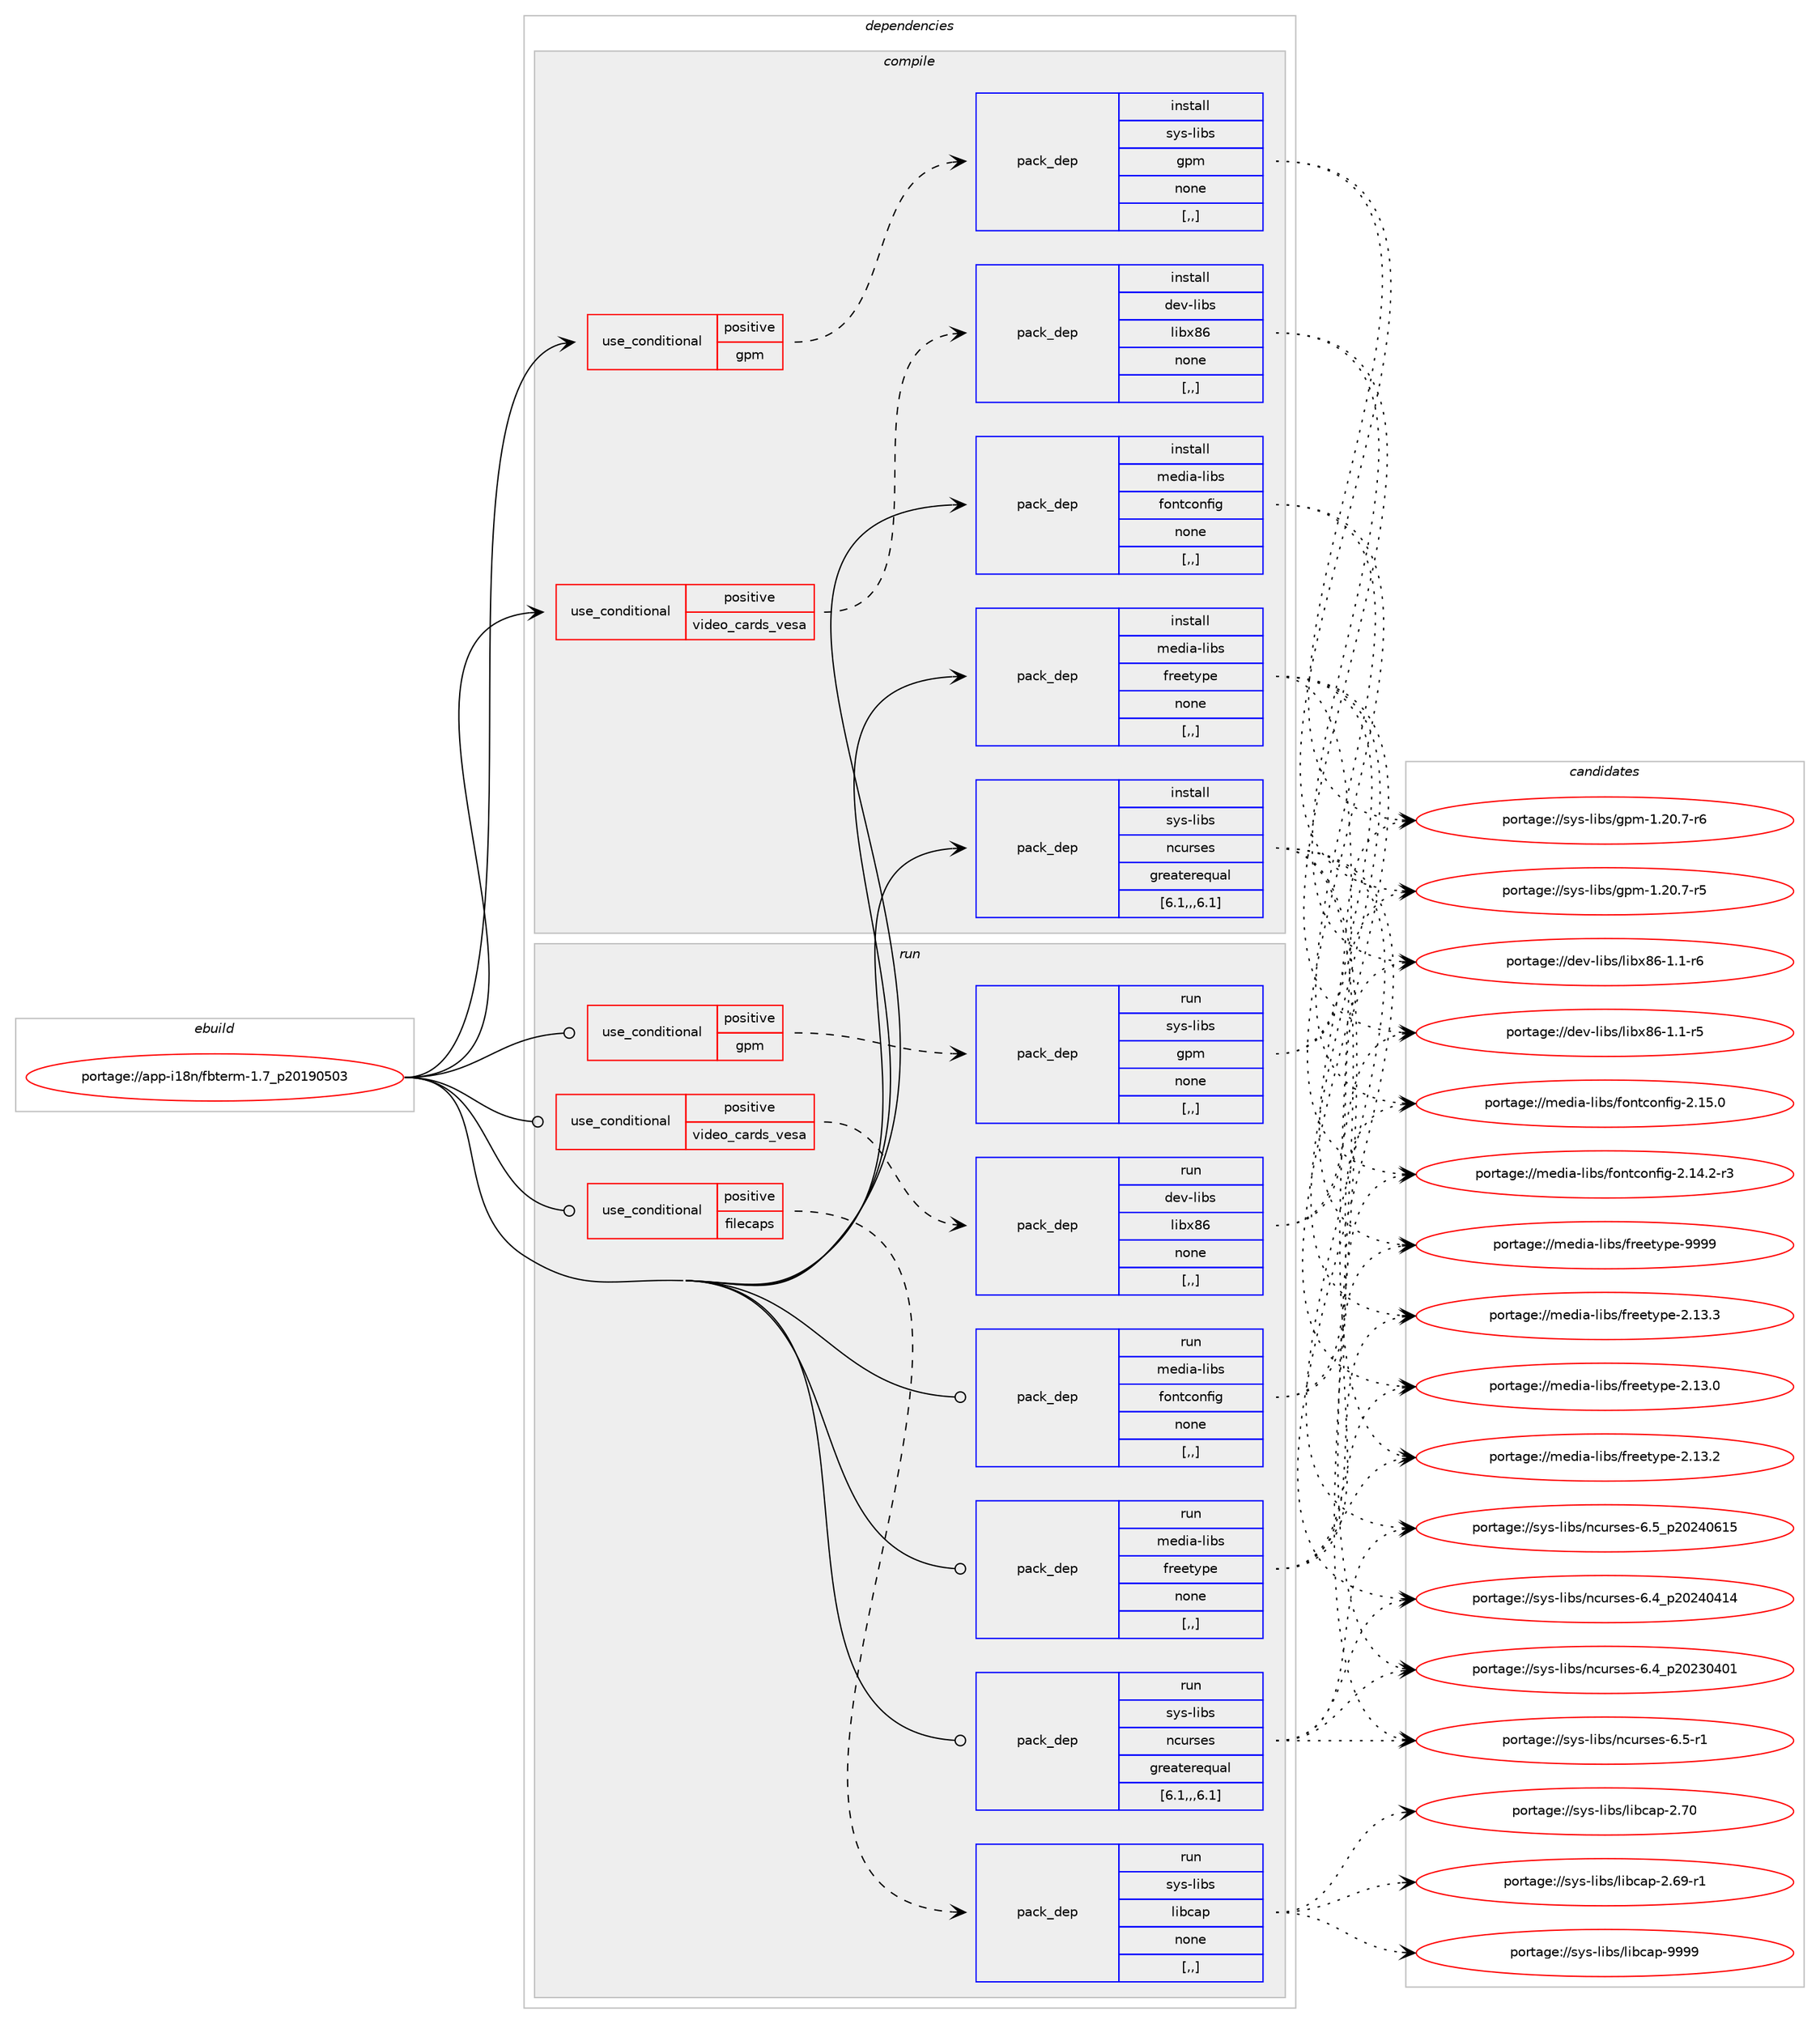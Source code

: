 digraph prolog {

# *************
# Graph options
# *************

newrank=true;
concentrate=true;
compound=true;
graph [rankdir=LR,fontname=Helvetica,fontsize=10,ranksep=1.5];#, ranksep=2.5, nodesep=0.2];
edge  [arrowhead=vee];
node  [fontname=Helvetica,fontsize=10];

# **********
# The ebuild
# **********

subgraph cluster_leftcol {
color=gray;
label=<<i>ebuild</i>>;
id [label="portage://app-i18n/fbterm-1.7_p20190503", color=red, width=4, href="../app-i18n/fbterm-1.7_p20190503.svg"];
}

# ****************
# The dependencies
# ****************

subgraph cluster_midcol {
color=gray;
label=<<i>dependencies</i>>;
subgraph cluster_compile {
fillcolor="#eeeeee";
style=filled;
label=<<i>compile</i>>;
subgraph cond140659 {
dependency530244 [label=<<TABLE BORDER="0" CELLBORDER="1" CELLSPACING="0" CELLPADDING="4"><TR><TD ROWSPAN="3" CELLPADDING="10">use_conditional</TD></TR><TR><TD>positive</TD></TR><TR><TD>gpm</TD></TR></TABLE>>, shape=none, color=red];
subgraph pack385612 {
dependency530245 [label=<<TABLE BORDER="0" CELLBORDER="1" CELLSPACING="0" CELLPADDING="4" WIDTH="220"><TR><TD ROWSPAN="6" CELLPADDING="30">pack_dep</TD></TR><TR><TD WIDTH="110">install</TD></TR><TR><TD>sys-libs</TD></TR><TR><TD>gpm</TD></TR><TR><TD>none</TD></TR><TR><TD>[,,]</TD></TR></TABLE>>, shape=none, color=blue];
}
dependency530244:e -> dependency530245:w [weight=20,style="dashed",arrowhead="vee"];
}
id:e -> dependency530244:w [weight=20,style="solid",arrowhead="vee"];
subgraph cond140660 {
dependency530246 [label=<<TABLE BORDER="0" CELLBORDER="1" CELLSPACING="0" CELLPADDING="4"><TR><TD ROWSPAN="3" CELLPADDING="10">use_conditional</TD></TR><TR><TD>positive</TD></TR><TR><TD>video_cards_vesa</TD></TR></TABLE>>, shape=none, color=red];
subgraph pack385613 {
dependency530247 [label=<<TABLE BORDER="0" CELLBORDER="1" CELLSPACING="0" CELLPADDING="4" WIDTH="220"><TR><TD ROWSPAN="6" CELLPADDING="30">pack_dep</TD></TR><TR><TD WIDTH="110">install</TD></TR><TR><TD>dev-libs</TD></TR><TR><TD>libx86</TD></TR><TR><TD>none</TD></TR><TR><TD>[,,]</TD></TR></TABLE>>, shape=none, color=blue];
}
dependency530246:e -> dependency530247:w [weight=20,style="dashed",arrowhead="vee"];
}
id:e -> dependency530246:w [weight=20,style="solid",arrowhead="vee"];
subgraph pack385614 {
dependency530248 [label=<<TABLE BORDER="0" CELLBORDER="1" CELLSPACING="0" CELLPADDING="4" WIDTH="220"><TR><TD ROWSPAN="6" CELLPADDING="30">pack_dep</TD></TR><TR><TD WIDTH="110">install</TD></TR><TR><TD>media-libs</TD></TR><TR><TD>fontconfig</TD></TR><TR><TD>none</TD></TR><TR><TD>[,,]</TD></TR></TABLE>>, shape=none, color=blue];
}
id:e -> dependency530248:w [weight=20,style="solid",arrowhead="vee"];
subgraph pack385615 {
dependency530249 [label=<<TABLE BORDER="0" CELLBORDER="1" CELLSPACING="0" CELLPADDING="4" WIDTH="220"><TR><TD ROWSPAN="6" CELLPADDING="30">pack_dep</TD></TR><TR><TD WIDTH="110">install</TD></TR><TR><TD>media-libs</TD></TR><TR><TD>freetype</TD></TR><TR><TD>none</TD></TR><TR><TD>[,,]</TD></TR></TABLE>>, shape=none, color=blue];
}
id:e -> dependency530249:w [weight=20,style="solid",arrowhead="vee"];
subgraph pack385616 {
dependency530250 [label=<<TABLE BORDER="0" CELLBORDER="1" CELLSPACING="0" CELLPADDING="4" WIDTH="220"><TR><TD ROWSPAN="6" CELLPADDING="30">pack_dep</TD></TR><TR><TD WIDTH="110">install</TD></TR><TR><TD>sys-libs</TD></TR><TR><TD>ncurses</TD></TR><TR><TD>greaterequal</TD></TR><TR><TD>[6.1,,,6.1]</TD></TR></TABLE>>, shape=none, color=blue];
}
id:e -> dependency530250:w [weight=20,style="solid",arrowhead="vee"];
}
subgraph cluster_compileandrun {
fillcolor="#eeeeee";
style=filled;
label=<<i>compile and run</i>>;
}
subgraph cluster_run {
fillcolor="#eeeeee";
style=filled;
label=<<i>run</i>>;
subgraph cond140661 {
dependency530251 [label=<<TABLE BORDER="0" CELLBORDER="1" CELLSPACING="0" CELLPADDING="4"><TR><TD ROWSPAN="3" CELLPADDING="10">use_conditional</TD></TR><TR><TD>positive</TD></TR><TR><TD>filecaps</TD></TR></TABLE>>, shape=none, color=red];
subgraph pack385617 {
dependency530252 [label=<<TABLE BORDER="0" CELLBORDER="1" CELLSPACING="0" CELLPADDING="4" WIDTH="220"><TR><TD ROWSPAN="6" CELLPADDING="30">pack_dep</TD></TR><TR><TD WIDTH="110">run</TD></TR><TR><TD>sys-libs</TD></TR><TR><TD>libcap</TD></TR><TR><TD>none</TD></TR><TR><TD>[,,]</TD></TR></TABLE>>, shape=none, color=blue];
}
dependency530251:e -> dependency530252:w [weight=20,style="dashed",arrowhead="vee"];
}
id:e -> dependency530251:w [weight=20,style="solid",arrowhead="odot"];
subgraph cond140662 {
dependency530253 [label=<<TABLE BORDER="0" CELLBORDER="1" CELLSPACING="0" CELLPADDING="4"><TR><TD ROWSPAN="3" CELLPADDING="10">use_conditional</TD></TR><TR><TD>positive</TD></TR><TR><TD>gpm</TD></TR></TABLE>>, shape=none, color=red];
subgraph pack385618 {
dependency530254 [label=<<TABLE BORDER="0" CELLBORDER="1" CELLSPACING="0" CELLPADDING="4" WIDTH="220"><TR><TD ROWSPAN="6" CELLPADDING="30">pack_dep</TD></TR><TR><TD WIDTH="110">run</TD></TR><TR><TD>sys-libs</TD></TR><TR><TD>gpm</TD></TR><TR><TD>none</TD></TR><TR><TD>[,,]</TD></TR></TABLE>>, shape=none, color=blue];
}
dependency530253:e -> dependency530254:w [weight=20,style="dashed",arrowhead="vee"];
}
id:e -> dependency530253:w [weight=20,style="solid",arrowhead="odot"];
subgraph cond140663 {
dependency530255 [label=<<TABLE BORDER="0" CELLBORDER="1" CELLSPACING="0" CELLPADDING="4"><TR><TD ROWSPAN="3" CELLPADDING="10">use_conditional</TD></TR><TR><TD>positive</TD></TR><TR><TD>video_cards_vesa</TD></TR></TABLE>>, shape=none, color=red];
subgraph pack385619 {
dependency530256 [label=<<TABLE BORDER="0" CELLBORDER="1" CELLSPACING="0" CELLPADDING="4" WIDTH="220"><TR><TD ROWSPAN="6" CELLPADDING="30">pack_dep</TD></TR><TR><TD WIDTH="110">run</TD></TR><TR><TD>dev-libs</TD></TR><TR><TD>libx86</TD></TR><TR><TD>none</TD></TR><TR><TD>[,,]</TD></TR></TABLE>>, shape=none, color=blue];
}
dependency530255:e -> dependency530256:w [weight=20,style="dashed",arrowhead="vee"];
}
id:e -> dependency530255:w [weight=20,style="solid",arrowhead="odot"];
subgraph pack385620 {
dependency530257 [label=<<TABLE BORDER="0" CELLBORDER="1" CELLSPACING="0" CELLPADDING="4" WIDTH="220"><TR><TD ROWSPAN="6" CELLPADDING="30">pack_dep</TD></TR><TR><TD WIDTH="110">run</TD></TR><TR><TD>media-libs</TD></TR><TR><TD>fontconfig</TD></TR><TR><TD>none</TD></TR><TR><TD>[,,]</TD></TR></TABLE>>, shape=none, color=blue];
}
id:e -> dependency530257:w [weight=20,style="solid",arrowhead="odot"];
subgraph pack385621 {
dependency530258 [label=<<TABLE BORDER="0" CELLBORDER="1" CELLSPACING="0" CELLPADDING="4" WIDTH="220"><TR><TD ROWSPAN="6" CELLPADDING="30">pack_dep</TD></TR><TR><TD WIDTH="110">run</TD></TR><TR><TD>media-libs</TD></TR><TR><TD>freetype</TD></TR><TR><TD>none</TD></TR><TR><TD>[,,]</TD></TR></TABLE>>, shape=none, color=blue];
}
id:e -> dependency530258:w [weight=20,style="solid",arrowhead="odot"];
subgraph pack385622 {
dependency530259 [label=<<TABLE BORDER="0" CELLBORDER="1" CELLSPACING="0" CELLPADDING="4" WIDTH="220"><TR><TD ROWSPAN="6" CELLPADDING="30">pack_dep</TD></TR><TR><TD WIDTH="110">run</TD></TR><TR><TD>sys-libs</TD></TR><TR><TD>ncurses</TD></TR><TR><TD>greaterequal</TD></TR><TR><TD>[6.1,,,6.1]</TD></TR></TABLE>>, shape=none, color=blue];
}
id:e -> dependency530259:w [weight=20,style="solid",arrowhead="odot"];
}
}

# **************
# The candidates
# **************

subgraph cluster_choices {
rank=same;
color=gray;
label=<<i>candidates</i>>;

subgraph choice385612 {
color=black;
nodesep=1;
choice115121115451081059811547103112109454946504846554511454 [label="portage://sys-libs/gpm-1.20.7-r6", color=red, width=4,href="../sys-libs/gpm-1.20.7-r6.svg"];
choice115121115451081059811547103112109454946504846554511453 [label="portage://sys-libs/gpm-1.20.7-r5", color=red, width=4,href="../sys-libs/gpm-1.20.7-r5.svg"];
dependency530245:e -> choice115121115451081059811547103112109454946504846554511454:w [style=dotted,weight="100"];
dependency530245:e -> choice115121115451081059811547103112109454946504846554511453:w [style=dotted,weight="100"];
}
subgraph choice385613 {
color=black;
nodesep=1;
choice100101118451081059811547108105981205654454946494511454 [label="portage://dev-libs/libx86-1.1-r6", color=red, width=4,href="../dev-libs/libx86-1.1-r6.svg"];
choice100101118451081059811547108105981205654454946494511453 [label="portage://dev-libs/libx86-1.1-r5", color=red, width=4,href="../dev-libs/libx86-1.1-r5.svg"];
dependency530247:e -> choice100101118451081059811547108105981205654454946494511454:w [style=dotted,weight="100"];
dependency530247:e -> choice100101118451081059811547108105981205654454946494511453:w [style=dotted,weight="100"];
}
subgraph choice385614 {
color=black;
nodesep=1;
choice109101100105974510810598115471021111101169911111010210510345504649534648 [label="portage://media-libs/fontconfig-2.15.0", color=red, width=4,href="../media-libs/fontconfig-2.15.0.svg"];
choice1091011001059745108105981154710211111011699111110102105103455046495246504511451 [label="portage://media-libs/fontconfig-2.14.2-r3", color=red, width=4,href="../media-libs/fontconfig-2.14.2-r3.svg"];
dependency530248:e -> choice109101100105974510810598115471021111101169911111010210510345504649534648:w [style=dotted,weight="100"];
dependency530248:e -> choice1091011001059745108105981154710211111011699111110102105103455046495246504511451:w [style=dotted,weight="100"];
}
subgraph choice385615 {
color=black;
nodesep=1;
choice109101100105974510810598115471021141011011161211121014557575757 [label="portage://media-libs/freetype-9999", color=red, width=4,href="../media-libs/freetype-9999.svg"];
choice1091011001059745108105981154710211410110111612111210145504649514651 [label="portage://media-libs/freetype-2.13.3", color=red, width=4,href="../media-libs/freetype-2.13.3.svg"];
choice1091011001059745108105981154710211410110111612111210145504649514650 [label="portage://media-libs/freetype-2.13.2", color=red, width=4,href="../media-libs/freetype-2.13.2.svg"];
choice1091011001059745108105981154710211410110111612111210145504649514648 [label="portage://media-libs/freetype-2.13.0", color=red, width=4,href="../media-libs/freetype-2.13.0.svg"];
dependency530249:e -> choice109101100105974510810598115471021141011011161211121014557575757:w [style=dotted,weight="100"];
dependency530249:e -> choice1091011001059745108105981154710211410110111612111210145504649514651:w [style=dotted,weight="100"];
dependency530249:e -> choice1091011001059745108105981154710211410110111612111210145504649514650:w [style=dotted,weight="100"];
dependency530249:e -> choice1091011001059745108105981154710211410110111612111210145504649514648:w [style=dotted,weight="100"];
}
subgraph choice385616 {
color=black;
nodesep=1;
choice1151211154510810598115471109911711411510111545544653951125048505248544953 [label="portage://sys-libs/ncurses-6.5_p20240615", color=red, width=4,href="../sys-libs/ncurses-6.5_p20240615.svg"];
choice11512111545108105981154711099117114115101115455446534511449 [label="portage://sys-libs/ncurses-6.5-r1", color=red, width=4,href="../sys-libs/ncurses-6.5-r1.svg"];
choice1151211154510810598115471109911711411510111545544652951125048505248524952 [label="portage://sys-libs/ncurses-6.4_p20240414", color=red, width=4,href="../sys-libs/ncurses-6.4_p20240414.svg"];
choice1151211154510810598115471109911711411510111545544652951125048505148524849 [label="portage://sys-libs/ncurses-6.4_p20230401", color=red, width=4,href="../sys-libs/ncurses-6.4_p20230401.svg"];
dependency530250:e -> choice1151211154510810598115471109911711411510111545544653951125048505248544953:w [style=dotted,weight="100"];
dependency530250:e -> choice11512111545108105981154711099117114115101115455446534511449:w [style=dotted,weight="100"];
dependency530250:e -> choice1151211154510810598115471109911711411510111545544652951125048505248524952:w [style=dotted,weight="100"];
dependency530250:e -> choice1151211154510810598115471109911711411510111545544652951125048505148524849:w [style=dotted,weight="100"];
}
subgraph choice385617 {
color=black;
nodesep=1;
choice1151211154510810598115471081059899971124557575757 [label="portage://sys-libs/libcap-9999", color=red, width=4,href="../sys-libs/libcap-9999.svg"];
choice1151211154510810598115471081059899971124550465548 [label="portage://sys-libs/libcap-2.70", color=red, width=4,href="../sys-libs/libcap-2.70.svg"];
choice11512111545108105981154710810598999711245504654574511449 [label="portage://sys-libs/libcap-2.69-r1", color=red, width=4,href="../sys-libs/libcap-2.69-r1.svg"];
dependency530252:e -> choice1151211154510810598115471081059899971124557575757:w [style=dotted,weight="100"];
dependency530252:e -> choice1151211154510810598115471081059899971124550465548:w [style=dotted,weight="100"];
dependency530252:e -> choice11512111545108105981154710810598999711245504654574511449:w [style=dotted,weight="100"];
}
subgraph choice385618 {
color=black;
nodesep=1;
choice115121115451081059811547103112109454946504846554511454 [label="portage://sys-libs/gpm-1.20.7-r6", color=red, width=4,href="../sys-libs/gpm-1.20.7-r6.svg"];
choice115121115451081059811547103112109454946504846554511453 [label="portage://sys-libs/gpm-1.20.7-r5", color=red, width=4,href="../sys-libs/gpm-1.20.7-r5.svg"];
dependency530254:e -> choice115121115451081059811547103112109454946504846554511454:w [style=dotted,weight="100"];
dependency530254:e -> choice115121115451081059811547103112109454946504846554511453:w [style=dotted,weight="100"];
}
subgraph choice385619 {
color=black;
nodesep=1;
choice100101118451081059811547108105981205654454946494511454 [label="portage://dev-libs/libx86-1.1-r6", color=red, width=4,href="../dev-libs/libx86-1.1-r6.svg"];
choice100101118451081059811547108105981205654454946494511453 [label="portage://dev-libs/libx86-1.1-r5", color=red, width=4,href="../dev-libs/libx86-1.1-r5.svg"];
dependency530256:e -> choice100101118451081059811547108105981205654454946494511454:w [style=dotted,weight="100"];
dependency530256:e -> choice100101118451081059811547108105981205654454946494511453:w [style=dotted,weight="100"];
}
subgraph choice385620 {
color=black;
nodesep=1;
choice109101100105974510810598115471021111101169911111010210510345504649534648 [label="portage://media-libs/fontconfig-2.15.0", color=red, width=4,href="../media-libs/fontconfig-2.15.0.svg"];
choice1091011001059745108105981154710211111011699111110102105103455046495246504511451 [label="portage://media-libs/fontconfig-2.14.2-r3", color=red, width=4,href="../media-libs/fontconfig-2.14.2-r3.svg"];
dependency530257:e -> choice109101100105974510810598115471021111101169911111010210510345504649534648:w [style=dotted,weight="100"];
dependency530257:e -> choice1091011001059745108105981154710211111011699111110102105103455046495246504511451:w [style=dotted,weight="100"];
}
subgraph choice385621 {
color=black;
nodesep=1;
choice109101100105974510810598115471021141011011161211121014557575757 [label="portage://media-libs/freetype-9999", color=red, width=4,href="../media-libs/freetype-9999.svg"];
choice1091011001059745108105981154710211410110111612111210145504649514651 [label="portage://media-libs/freetype-2.13.3", color=red, width=4,href="../media-libs/freetype-2.13.3.svg"];
choice1091011001059745108105981154710211410110111612111210145504649514650 [label="portage://media-libs/freetype-2.13.2", color=red, width=4,href="../media-libs/freetype-2.13.2.svg"];
choice1091011001059745108105981154710211410110111612111210145504649514648 [label="portage://media-libs/freetype-2.13.0", color=red, width=4,href="../media-libs/freetype-2.13.0.svg"];
dependency530258:e -> choice109101100105974510810598115471021141011011161211121014557575757:w [style=dotted,weight="100"];
dependency530258:e -> choice1091011001059745108105981154710211410110111612111210145504649514651:w [style=dotted,weight="100"];
dependency530258:e -> choice1091011001059745108105981154710211410110111612111210145504649514650:w [style=dotted,weight="100"];
dependency530258:e -> choice1091011001059745108105981154710211410110111612111210145504649514648:w [style=dotted,weight="100"];
}
subgraph choice385622 {
color=black;
nodesep=1;
choice1151211154510810598115471109911711411510111545544653951125048505248544953 [label="portage://sys-libs/ncurses-6.5_p20240615", color=red, width=4,href="../sys-libs/ncurses-6.5_p20240615.svg"];
choice11512111545108105981154711099117114115101115455446534511449 [label="portage://sys-libs/ncurses-6.5-r1", color=red, width=4,href="../sys-libs/ncurses-6.5-r1.svg"];
choice1151211154510810598115471109911711411510111545544652951125048505248524952 [label="portage://sys-libs/ncurses-6.4_p20240414", color=red, width=4,href="../sys-libs/ncurses-6.4_p20240414.svg"];
choice1151211154510810598115471109911711411510111545544652951125048505148524849 [label="portage://sys-libs/ncurses-6.4_p20230401", color=red, width=4,href="../sys-libs/ncurses-6.4_p20230401.svg"];
dependency530259:e -> choice1151211154510810598115471109911711411510111545544653951125048505248544953:w [style=dotted,weight="100"];
dependency530259:e -> choice11512111545108105981154711099117114115101115455446534511449:w [style=dotted,weight="100"];
dependency530259:e -> choice1151211154510810598115471109911711411510111545544652951125048505248524952:w [style=dotted,weight="100"];
dependency530259:e -> choice1151211154510810598115471109911711411510111545544652951125048505148524849:w [style=dotted,weight="100"];
}
}

}
